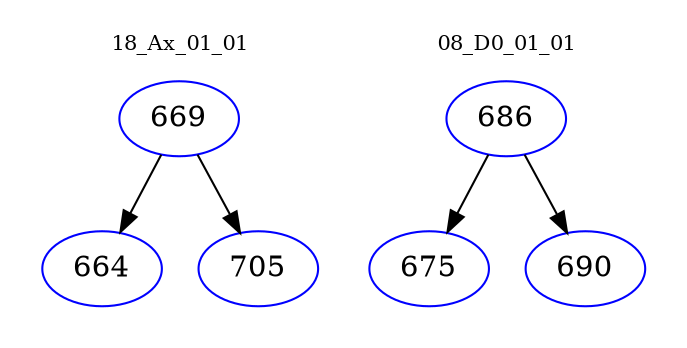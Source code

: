 digraph{
subgraph cluster_0 {
color = white
label = "18_Ax_01_01";
fontsize=10;
T0_669 [label="669", color="blue"]
T0_669 -> T0_664 [color="black"]
T0_664 [label="664", color="blue"]
T0_669 -> T0_705 [color="black"]
T0_705 [label="705", color="blue"]
}
subgraph cluster_1 {
color = white
label = "08_D0_01_01";
fontsize=10;
T1_686 [label="686", color="blue"]
T1_686 -> T1_675 [color="black"]
T1_675 [label="675", color="blue"]
T1_686 -> T1_690 [color="black"]
T1_690 [label="690", color="blue"]
}
}
